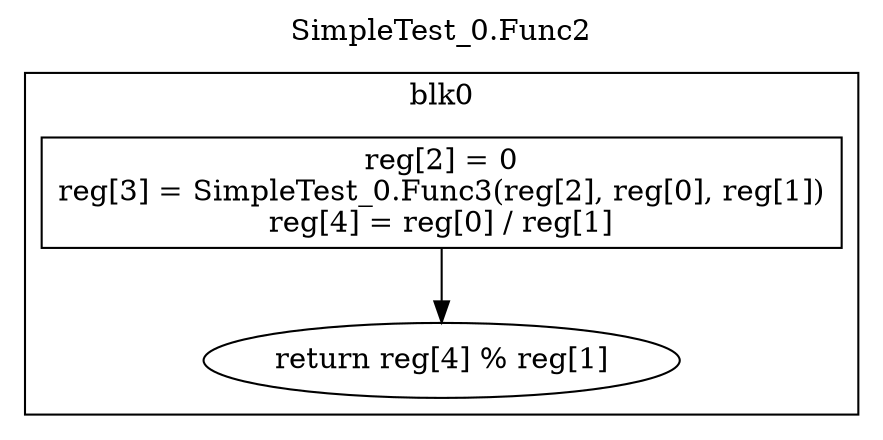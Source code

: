 digraph {
  rankdir=TB;
  b0_l0 -> b0_ret
  b0_l0 [label="reg[2] = 0\nreg[3] = SimpleTest_0.Func3(reg[2], reg[0], reg[1])\nreg[4] = reg[0] / reg[1]\n", shape=box]
  b0_ret [label="return reg[4] % reg[1]"]
  subgraph cluster_b0 {
    label = "blk0";
    b0_l0;
    b0_ret;
  }
  labelloc="t"
  label="SimpleTest_0.Func2"
}